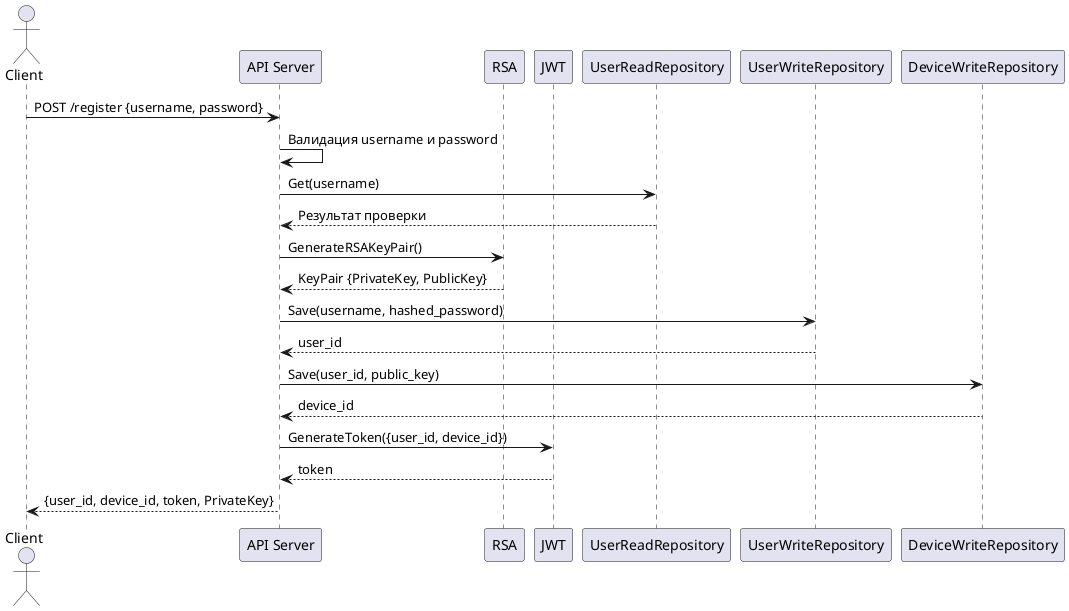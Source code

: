 @startuml
actor Client
participant "API Server" as Server
participant RSA
participant JWT
participant "UserReadRepository" as UserRead
participant "UserWriteRepository" as UserWrite
participant "DeviceWriteRepository" as DeviceWrite

Client -> Server: POST /register {username, password}

Server -> Server: Валидация username и password

Server -> UserRead: Get(username)
UserRead --> Server: Результат проверки

Server -> RSA: GenerateRSAKeyPair()
RSA --> Server: KeyPair {PrivateKey, PublicKey}

Server -> UserWrite: Save(username, hashed_password)
UserWrite --> Server: user_id

Server -> DeviceWrite: Save(user_id, public_key)
DeviceWrite --> Server: device_id

Server -> JWT: GenerateToken({user_id, device_id})
JWT --> Server: token

Server --> Client: {user_id, device_id, token, PrivateKey}
@enduml
